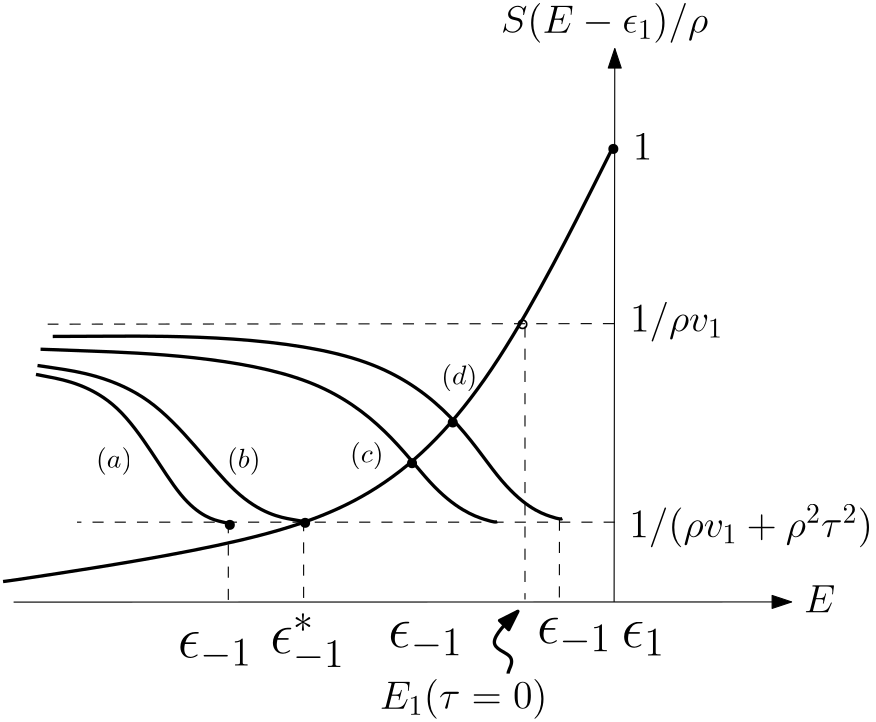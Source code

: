 <?xml version="1.0"?>
<!DOCTYPE ipe SYSTEM "ipe.dtd">
<ipe version="70005" creator="Ipe 7.0.13">
<info created="D:20111221143722" modified="D:20111222174257"/>
<ipestyle name="basic">
<symbol name="arrow/arc(spx)">
<path stroke="sym-stroke" fill="sym-stroke" pen="sym-pen">
0 0 m
-1 0.333 l
-1 -0.333 l
h
</path>
</symbol>
<symbol name="arrow/farc(spx)">
<path stroke="sym-stroke" fill="white" pen="sym-pen">
0 0 m
-1 0.333 l
-1 -0.333 l
h
</path>
</symbol>
<symbol name="mark/circle(sx)" transformations="translations">
<path fill="sym-stroke">
0.6 0 0 0.6 0 0 e
0.4 0 0 0.4 0 0 e
</path>
</symbol>
<symbol name="mark/disk(sx)" transformations="translations">
<path fill="sym-stroke">
0.6 0 0 0.6 0 0 e
</path>
</symbol>
<symbol name="mark/fdisk(sfx)" transformations="translations">
<group>
<path fill="sym-fill">
0.5 0 0 0.5 0 0 e
</path>
<path fill="sym-stroke" fillrule="eofill">
0.6 0 0 0.6 0 0 e
0.4 0 0 0.4 0 0 e
</path>
</group>
</symbol>
<symbol name="mark/box(sx)" transformations="translations">
<path fill="sym-stroke" fillrule="eofill">
-0.6 -0.6 m
0.6 -0.6 l
0.6 0.6 l
-0.6 0.6 l
h
-0.4 -0.4 m
0.4 -0.4 l
0.4 0.4 l
-0.4 0.4 l
h
</path>
</symbol>
<symbol name="mark/square(sx)" transformations="translations">
<path fill="sym-stroke">
-0.6 -0.6 m
0.6 -0.6 l
0.6 0.6 l
-0.6 0.6 l
h
</path>
</symbol>
<symbol name="mark/fsquare(sfx)" transformations="translations">
<group>
<path fill="sym-fill">
-0.5 -0.5 m
0.5 -0.5 l
0.5 0.5 l
-0.5 0.5 l
h
</path>
<path fill="sym-stroke" fillrule="eofill">
-0.6 -0.6 m
0.6 -0.6 l
0.6 0.6 l
-0.6 0.6 l
h
-0.4 -0.4 m
0.4 -0.4 l
0.4 0.4 l
-0.4 0.4 l
h
</path>
</group>
</symbol>
<symbol name="mark/cross(sx)" transformations="translations">
<group>
<path fill="sym-stroke">
-0.43 -0.57 m
0.57 0.43 l
0.43 0.57 l
-0.57 -0.43 l
h
</path>
<path fill="sym-stroke">
-0.43 0.57 m
0.57 -0.43 l
0.43 -0.57 l
-0.57 0.43 l
h
</path>
</group>
</symbol>
<symbol name="arrow/fnormal(spx)">
<path stroke="sym-stroke" fill="white" pen="sym-pen">
0 0 m
-1 0.333 l
-1 -0.333 l
h
</path>
</symbol>
<symbol name="arrow/pointed(spx)">
<path stroke="sym-stroke" fill="sym-stroke" pen="sym-pen">
0 0 m
-1 0.333 l
-0.8 0 l
-1 -0.333 l
h
</path>
</symbol>
<symbol name="arrow/fpointed(spx)">
<path stroke="sym-stroke" fill="white" pen="sym-pen">
0 0 m
-1 0.333 l
-0.8 0 l
-1 -0.333 l
h
</path>
</symbol>
<symbol name="arrow/linear(spx)">
<path stroke="sym-stroke" pen="sym-pen">
-1 0.333 m
0 0 l
-1 -0.333 l
</path>
</symbol>
<symbol name="arrow/fdouble(spx)">
<path stroke="sym-stroke" fill="white" pen="sym-pen">
0 0 m
-1 0.333 l
-1 -0.333 l
h
-1 0 m
-2 0.333 l
-2 -0.333 l
h
</path>
</symbol>
<symbol name="arrow/double(spx)">
<path stroke="sym-stroke" fill="sym-stroke" pen="sym-pen">
0 0 m
-1 0.333 l
-1 -0.333 l
h
-1 0 m
-2 0.333 l
-2 -0.333 l
h
</path>
</symbol>
<pen name="heavier" value="0.8"/>
<pen name="fat" value="1.2"/>
<pen name="ultrafat" value="2"/>
<symbolsize name="large" value="5"/>
<symbolsize name="small" value="2"/>
<symbolsize name="tiny" value="1.1"/>
<arrowsize name="large" value="10"/>
<arrowsize name="small" value="5"/>
<arrowsize name="tiny" value="3"/>
<color name="red" value="1 0 0"/>
<color name="green" value="0 1 0"/>
<color name="blue" value="0 0 1"/>
<color name="yellow" value="1 1 0"/>
<color name="orange" value="1 0.647 0"/>
<color name="gold" value="1 0.843 0"/>
<color name="purple" value="0.627 0.125 0.941"/>
<color name="gray" value="0.745"/>
<color name="brown" value="0.647 0.165 0.165"/>
<color name="navy" value="0 0 0.502"/>
<color name="pink" value="1 0.753 0.796"/>
<color name="seagreen" value="0.18 0.545 0.341"/>
<color name="turquoise" value="0.251 0.878 0.816"/>
<color name="violet" value="0.933 0.51 0.933"/>
<color name="darkblue" value="0 0 0.545"/>
<color name="darkcyan" value="0 0.545 0.545"/>
<color name="darkgray" value="0.663"/>
<color name="darkgreen" value="0 0.392 0"/>
<color name="darkmagenta" value="0.545 0 0.545"/>
<color name="darkorange" value="1 0.549 0"/>
<color name="darkred" value="0.545 0 0"/>
<color name="lightblue" value="0.678 0.847 0.902"/>
<color name="lightcyan" value="0.878 1 1"/>
<color name="lightgray" value="0.827"/>
<color name="lightgreen" value="0.565 0.933 0.565"/>
<color name="lightyellow" value="1 1 0.878"/>
<dashstyle name="dashed" value="[4] 0"/>
<dashstyle name="dotted" value="[1 3] 0"/>
<dashstyle name="dash dotted" value="[4 2 1 2] 0"/>
<dashstyle name="dash dot dotted" value="[4 2 1 2 1 2] 0"/>
<textsize name="large" value="\large"/>
<textsize name="Large" value="\Large"/>
<textsize name="LARGE" value="\LARGE"/>
<textsize name="huge" value="\huge"/>
<textsize name="Huge" value="\Huge"/>
<textsize name="small" value="\small"/>
<textsize name="footnote" value="\footnotesize"/>
<textsize name="tiny" value="\tiny"/>
<textstyle name="center" begin="\begin{center}" end="\end{center}"/>
<textstyle name="itemize" begin="\begin{itemize}" end="\end{itemize}"/>
<textstyle name="item" begin="\begin{itemize}\item{}" end="\end{itemize}"/>
<gridsize name="4 pts" value="4"/>
<gridsize name="8 pts (~3 mm)" value="8"/>
<gridsize name="16 pts (~6 mm)" value="16"/>
<gridsize name="32 pts (~12 mm)" value="32"/>
<gridsize name="10 pts (~3.5 mm)" value="10"/>
<gridsize name="20 pts (~7 mm)" value="20"/>
<gridsize name="14 pts (~5 mm)" value="14"/>
<gridsize name="28 pts (~10 mm)" value="28"/>
<gridsize name="56 pts (~20 mm)" value="56"/>
<anglesize name="90 deg" value="90"/>
<anglesize name="60 deg" value="60"/>
<anglesize name="45 deg" value="45"/>
<anglesize name="30 deg" value="30"/>
<anglesize name="22.5 deg" value="22.5"/>
<tiling name="falling" angle="-60" step="4" width="1"/>
<tiling name="rising" angle="30" step="4" width="1"/>
</ipestyle>
<page>
<layer name="alpha"/>
<view layers="alpha" active="alpha"/>
<path layer="alpha" stroke="black" arrow="normal/normal">
167.962 127.604 m
448.036 127.667 l
</path>
<path matrix="1 0 0 1.13831 0 -17.6578" stroke="black" arrow="normal/normal">
384.145 127.666 m
384.386 302.67 l
</path>
<text matrix="1 0 0 1 -51.6072 -33.3828" transformations="translations" pos="395 365.989" stroke="black" type="label" width="74.594" height="10.756" depth="3.59" valign="baseline" size="Large">$S(E-\epsilon_1)/\rho$</text>
<path matrix="0.933895 0 0 0.554053 25.4969 86.0205" stroke="black" dash="dashed">
384 256 m
165.696 255.645 l
</path>
<path stroke="black" pen="fat">
182.053 223.244 m
310.664 223.774
344.372 164.785
364.155 157.112
365.499 157.718 s
</path>
<text matrix="1 0 0 1 261.861 -94.9958" transformations="translations" pos="128 320" stroke="black" type="label" width="33.563" height="10.756" depth="3.59" valign="baseline" size="Large">${1}/{\rho{}v_{1}}$</text>
<text matrix="1.00469 0 0 -0.948964 -1.69445 332.805" transformations="translations" pos="389.485 191.625" stroke="black" type="label" width="87.697" height="11.623" depth="3.59" valign="baseline" size="Large">$1/(\rho{}v_{1}+\rho^{2}\tau^{2})$</text>
<path matrix="-0.137498 0 0 0.229125 410.566 98.6084" stroke="black" dash="dashed">
335.243 256.094 m
335.506 127.774 l
</path>
<path matrix="61.0314 0 0 1.54735 -16017.17 -69.24" stroke="black" dash="dashed">
268.21 191.348 m
268.21 127.835 l
</path>
<text matrix="1 0 0 1 102.912 2.17607" transformations="translations" pos="253.445 110.844" stroke="black" type="label" width="26.849" height="8.891" depth="4.3" valign="baseline" size="huge">$\epsilon_{-1}$</text>
<use matrix="0.210619 0 0 1.48404 294.726 -57.4162" name="mark/circle(sx)" pos="268.032 192.066" size="normal" stroke="black"/>
<text matrix="1 0 0 1 -28.0856 -22.8408" transformations="translations" pos="327.854 112.076" stroke="black" type="label" width="60.425" height="10.756" depth="3.59" valign="baseline" size="Large">$E_1(\tau=0)$</text>
<path stroke="black" pen="fat">
383.583 291.096 m
342.238 208.601
302.951 166.695
255.152 149.015
170.832 135.838
164.166 135.005 s
</path>
<text matrix="0.801401 0 0 0.581865 183.722 47.0208" transformations="translations" pos="253.445 110.844" stroke="black" type="label" width="15.691" height="8.896" depth="3.1" valign="baseline" size="huge">$\epsilon_{1}$</text>
<path matrix="0.97165 0 0 0.91008 -3.94367 8.58824" stroke="black" pen="fat" rarrow="normal/normal">
363.758 127.135 m
350.834 113.309
363.157 110.003
360.151 103.391
360.151 102.489 s
</path>
<path matrix="0.864188 0 0 688.4 52.5215 -132016.42" stroke="black" dash="dashed">
384 192 m
160 192 l
</path>
<text matrix="1 0 0 1 1.99496 -7.69484" transformations="translations" pos="450.479 131.676" stroke="black" type="label" width="11.239" height="9.803" depth="0" valign="baseline" size="Large">$E$</text>
<path matrix="1 0 0 0.889402 -15.0219 12.6902" stroke="black" dash="dashed">
287.392 162.381 m
287.392 127.993 l
</path>
<use matrix="1 0 0 0.889402 -15.0219 12.6902" name="mark/disk(sx)" pos="287.938 161.29" size="normal" stroke="black"/>
<path stroke="black" pen="fat">
177.665 218.644 m
286.849 214.614
319.824 163.686
340.706 156.012
342.05 156.618 s
</path>
<path stroke="black" pen="fat">
176.566 212.782 m
218.334 206.553
249.111 160.755
271.827 156.725 s
</path>
<path matrix="0.731799 0 0 0.958313 46.8027 5.65967" stroke="black" pen="fat">
176.566 212.782 m
218.334 206.553
249.111 160.755
271.827 156.725 s
</path>
<use name="mark/disk(sx)" pos="326.053 192.264" size="normal" stroke="black"/>
<use name="mark/disk(sx)" pos="311.397 177.609" size="normal" stroke="black"/>
<path matrix="1 0 0 0.889402 -42.135 11.9573" stroke="black" dash="dashed">
287.392 162.381 m
287.392 127.993 l
</path>
<use matrix="1 0 0 0.889402 -42.135 11.9573" name="mark/disk(sx)" pos="287.938 161.29" size="normal" stroke="black"/>
<text matrix="1 0 0 1 49.4192 0.710434" transformations="translations" pos="253.445 110.844" stroke="black" type="label" width="26.849" height="8.891" depth="4.3" valign="baseline" size="huge">$\epsilon_{-1}$</text>
<text matrix="1 0 0 1 6.91811 -1.4879" transformations="translations" pos="253.445 110.844" stroke="black" type="label" width="26.849" height="14.167" depth="6.31" valign="baseline" size="huge">$\epsilon_{-1}^{*}$</text>
<text matrix="1 0 0 1 -26.4233 -2.95345" transformations="translations" pos="253.445 110.844" stroke="black" type="label" width="26.849" height="8.891" depth="4.3" valign="baseline" size="huge">$\epsilon_{-1}$</text>
<text matrix="1 0 0 1 262.814 -33.0763" transformations="translations" pos="128 320" stroke="black" type="label" width="7.024" height="9.245" depth="0" valign="baseline" size="Large">${1}$</text>
<text transformations="translations" pos="321.949 205.967" stroke="black" type="label" width="12.934" height="7.473" depth="2.49" valign="baseline">$(d)$</text>
<text transformations="translations" pos="289.084 177.865" stroke="black" type="label" width="12.06" height="7.473" depth="2.49" valign="baseline">$(c)$</text>
<text transformations="translations" pos="244.788 175.96" stroke="black" type="label" width="12.024" height="7.473" depth="2.49" valign="baseline">$(b)$</text>
<text transformations="translations" pos="197.633 175.96" stroke="black" type="label" width="13.015" height="7.473" depth="2.49" valign="baseline">$(a)$</text>
<use name="mark/disk(sx)" pos="383.869 290.75" size="normal" stroke="black"/>
</page>
</ipe>
